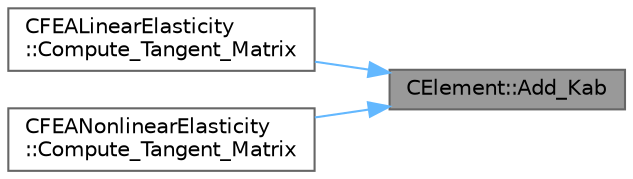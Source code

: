digraph "CElement::Add_Kab"
{
 // LATEX_PDF_SIZE
  bgcolor="transparent";
  edge [fontname=Helvetica,fontsize=10,labelfontname=Helvetica,labelfontsize=10];
  node [fontname=Helvetica,fontsize=10,shape=box,height=0.2,width=0.4];
  rankdir="RL";
  Node1 [id="Node000001",label="CElement::Add_Kab",height=0.2,width=0.4,color="gray40", fillcolor="grey60", style="filled", fontcolor="black",tooltip="Add the value of a submatrix K relating nodes a and b, for the constitutive term."];
  Node1 -> Node2 [id="edge1_Node000001_Node000002",dir="back",color="steelblue1",style="solid",tooltip=" "];
  Node2 [id="Node000002",label="CFEALinearElasticity\l::Compute_Tangent_Matrix",height=0.2,width=0.4,color="grey40", fillcolor="white", style="filled",URL="$classCFEALinearElasticity.html#a294b57499c97b1aeeb60330818f99ca4",tooltip="Build the tangent stiffness matrix of an element."];
  Node1 -> Node3 [id="edge2_Node000001_Node000003",dir="back",color="steelblue1",style="solid",tooltip=" "];
  Node3 [id="Node000003",label="CFEANonlinearElasticity\l::Compute_Tangent_Matrix",height=0.2,width=0.4,color="grey40", fillcolor="white", style="filled",URL="$classCFEANonlinearElasticity.html#a030a902bbc782bab5bcad7479cae99bf",tooltip="Build the tangent stiffness matrix of an element."];
}
